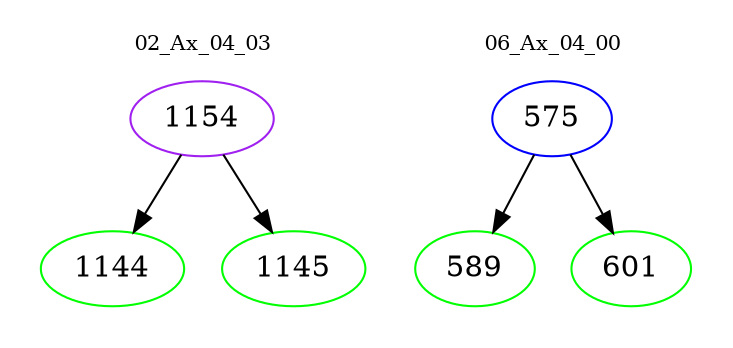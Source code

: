 digraph{
subgraph cluster_0 {
color = white
label = "02_Ax_04_03";
fontsize=10;
T0_1154 [label="1154", color="purple"]
T0_1154 -> T0_1144 [color="black"]
T0_1144 [label="1144", color="green"]
T0_1154 -> T0_1145 [color="black"]
T0_1145 [label="1145", color="green"]
}
subgraph cluster_1 {
color = white
label = "06_Ax_04_00";
fontsize=10;
T1_575 [label="575", color="blue"]
T1_575 -> T1_589 [color="black"]
T1_589 [label="589", color="green"]
T1_575 -> T1_601 [color="black"]
T1_601 [label="601", color="green"]
}
}
